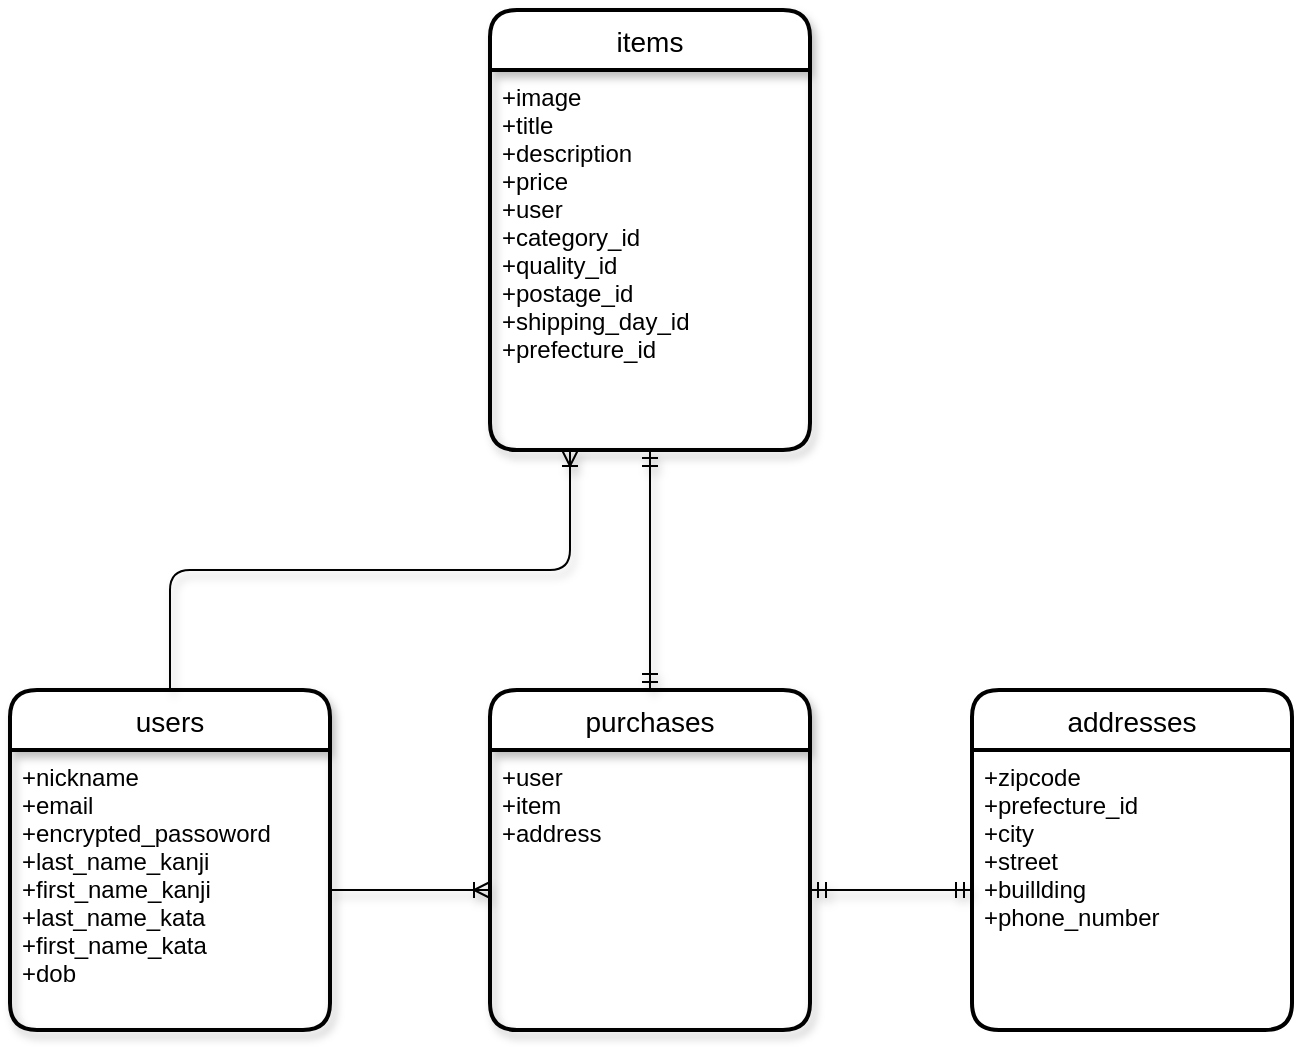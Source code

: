 <mxfile>
    <diagram id="I0g6jNkVL5QfLApA_Lqz" name="DB設計">
        <mxGraphModel dx="820" dy="663" grid="1" gridSize="10" guides="1" tooltips="1" connect="1" arrows="1" fold="1" page="1" pageScale="1" pageWidth="827" pageHeight="1169" math="0" shadow="0">
            <root>
                <mxCell id="0"/>
                <mxCell id="1" parent="0"/>
                <mxCell id="8" value="users" style="swimlane;childLayout=stackLayout;horizontal=1;startSize=30;horizontalStack=0;rounded=1;fontSize=14;fontStyle=0;strokeWidth=2;resizeParent=0;resizeLast=1;shadow=1;dashed=0;align=center;" vertex="1" parent="1">
                    <mxGeometry x="500" y="720" width="160" height="170" as="geometry"/>
                </mxCell>
                <mxCell id="9" value="+nickname&#10;+email&#10;+encrypted_passoword&#10;+last_name_kanji&#10;+first_name_kanji&#10;+last_name_kata&#10;+first_name_kata&#10;+dob&#10;" style="align=left;strokeColor=none;fillColor=none;spacingLeft=4;fontSize=12;verticalAlign=top;resizable=0;rotatable=0;part=1;shadow=1;" vertex="1" parent="8">
                    <mxGeometry y="30" width="160" height="140" as="geometry"/>
                </mxCell>
                <mxCell id="10" value="items" style="swimlane;childLayout=stackLayout;horizontal=1;startSize=30;horizontalStack=0;rounded=1;fontSize=14;fontStyle=0;strokeWidth=2;resizeParent=0;resizeLast=1;shadow=1;dashed=0;align=center;" vertex="1" parent="1">
                    <mxGeometry x="740" y="380" width="160" height="220" as="geometry"/>
                </mxCell>
                <mxCell id="11" value="+image&#10;+title&#10;+description&#10;+price&#10;+user&#10;+category_id&#10;+quality_id&#10;+postage_id&#10;+shipping_day_id&#10;+prefecture_id&#10;" style="align=left;strokeColor=none;fillColor=none;spacingLeft=4;fontSize=12;verticalAlign=top;resizable=0;rotatable=0;part=1;shadow=1;" vertex="1" parent="10">
                    <mxGeometry y="30" width="160" height="190" as="geometry"/>
                </mxCell>
                <mxCell id="48" value="addresses" style="swimlane;childLayout=stackLayout;horizontal=1;startSize=30;horizontalStack=0;rounded=1;fontSize=14;fontStyle=0;strokeWidth=2;resizeParent=0;resizeLast=1;shadow=0;dashed=0;align=center;" vertex="1" parent="1">
                    <mxGeometry x="981" y="720" width="160" height="170" as="geometry"/>
                </mxCell>
                <mxCell id="49" value="+zipcode&#10;+prefecture_id&#10;+city&#10;+street&#10;+buillding&#10;+phone_number" style="align=left;strokeColor=none;fillColor=none;spacingLeft=4;fontSize=12;verticalAlign=top;resizable=0;rotatable=0;part=1;" vertex="1" parent="48">
                    <mxGeometry y="30" width="160" height="140" as="geometry"/>
                </mxCell>
                <mxCell id="59" value="" style="fontSize=12;html=1;endArrow=ERoneToMany;shadow=1;exitX=0.5;exitY=0;exitDx=0;exitDy=0;entryX=0.25;entryY=1;entryDx=0;entryDy=0;edgeStyle=orthogonalEdgeStyle;" edge="1" parent="1" source="8" target="11">
                    <mxGeometry width="100" height="100" relative="1" as="geometry">
                        <mxPoint x="880" y="880" as="sourcePoint"/>
                        <mxPoint x="820" y="640" as="targetPoint"/>
                    </mxGeometry>
                </mxCell>
                <mxCell id="90" value="purchases" style="swimlane;childLayout=stackLayout;horizontal=1;startSize=30;horizontalStack=0;rounded=1;fontSize=14;fontStyle=0;strokeWidth=2;resizeParent=0;resizeLast=1;shadow=1;dashed=0;align=center;" vertex="1" parent="1">
                    <mxGeometry x="740" y="720" width="160" height="170" as="geometry"/>
                </mxCell>
                <mxCell id="91" value="+user&#10;+item&#10;+address" style="align=left;strokeColor=none;fillColor=none;spacingLeft=4;fontSize=12;verticalAlign=top;resizable=0;rotatable=0;part=1;shadow=1;" vertex="1" parent="90">
                    <mxGeometry y="30" width="160" height="140" as="geometry"/>
                </mxCell>
                <mxCell id="96" value="" style="edgeStyle=entityRelationEdgeStyle;fontSize=12;html=1;endArrow=ERoneToMany;shadow=1;entryX=0;entryY=0.5;entryDx=0;entryDy=0;exitX=1;exitY=0.5;exitDx=0;exitDy=0;" edge="1" parent="1" source="9" target="91">
                    <mxGeometry width="100" height="100" relative="1" as="geometry">
                        <mxPoint x="690" y="820" as="sourcePoint"/>
                        <mxPoint x="790" y="720" as="targetPoint"/>
                    </mxGeometry>
                </mxCell>
                <mxCell id="102" value="" style="edgeStyle=entityRelationEdgeStyle;fontSize=12;html=1;endArrow=ERmandOne;startArrow=ERmandOne;shadow=1;exitX=1;exitY=0.5;exitDx=0;exitDy=0;entryX=0;entryY=0.5;entryDx=0;entryDy=0;" edge="1" parent="1" source="91" target="49">
                    <mxGeometry width="100" height="100" relative="1" as="geometry">
                        <mxPoint x="930" y="720" as="sourcePoint"/>
                        <mxPoint x="1030" y="620" as="targetPoint"/>
                    </mxGeometry>
                </mxCell>
                <mxCell id="105" value="" style="fontSize=12;html=1;endArrow=ERmandOne;startArrow=ERmandOne;shadow=1;exitX=0.5;exitY=0;exitDx=0;exitDy=0;entryX=0.5;entryY=1;entryDx=0;entryDy=0;" edge="1" parent="1" source="90" target="11">
                    <mxGeometry width="100" height="100" relative="1" as="geometry">
                        <mxPoint x="850" y="640" as="sourcePoint"/>
                        <mxPoint x="931.0" y="640" as="targetPoint"/>
                    </mxGeometry>
                </mxCell>
            </root>
        </mxGraphModel>
    </diagram>
</mxfile>